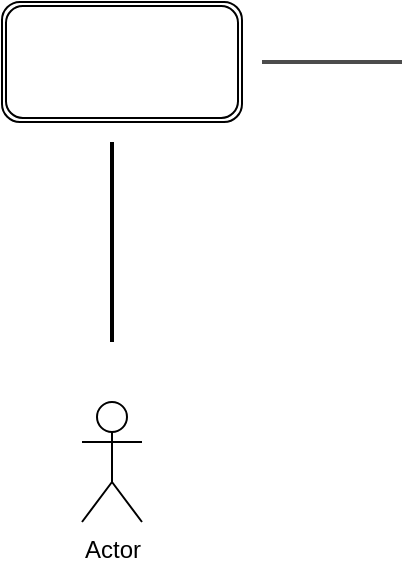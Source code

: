 <mxfile version="21.3.2" type="github">
  <diagram name="Page-1" id="1HfOU6_t4pue3S6UpMC1">
    <mxGraphModel dx="794" dy="708" grid="1" gridSize="10" guides="1" tooltips="1" connect="1" arrows="1" fold="1" page="1" pageScale="1" pageWidth="850" pageHeight="1100" math="0" shadow="0">
      <root>
        <mxCell id="0" />
        <mxCell id="1" parent="0" />
        <mxCell id="5SHyYvuHXXvlAQDOQIJn-2" value="Actor" style="shape=umlActor;verticalLabelPosition=bottom;verticalAlign=top;html=1;outlineConnect=0;" vertex="1" parent="1">
          <mxGeometry x="70" y="340" width="30" height="60" as="geometry" />
        </mxCell>
        <mxCell id="5SHyYvuHXXvlAQDOQIJn-5" value="" style="line;strokeWidth=2;direction=south;html=1;" vertex="1" parent="1">
          <mxGeometry x="80" y="210" width="10" height="100" as="geometry" />
        </mxCell>
        <mxCell id="5SHyYvuHXXvlAQDOQIJn-6" value="" style="shape=ext;double=1;rounded=1;whiteSpace=wrap;html=1;" vertex="1" parent="1">
          <mxGeometry x="30" y="140" width="120" height="60" as="geometry" />
        </mxCell>
        <mxCell id="5SHyYvuHXXvlAQDOQIJn-9" value="" style="line;strokeWidth=2;html=1;opacity=70;" vertex="1" parent="1">
          <mxGeometry x="160" y="165" width="70" height="10" as="geometry" />
        </mxCell>
      </root>
    </mxGraphModel>
  </diagram>
</mxfile>
